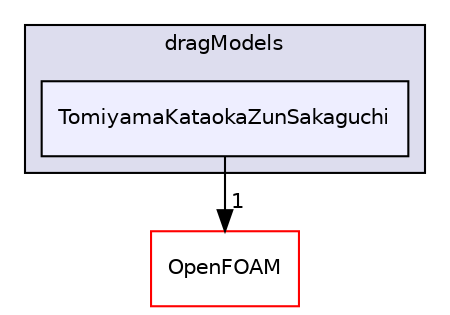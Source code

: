 digraph "src/phaseSystemModels/reactingEulerFoam/interfacialModels/dragModels/TomiyamaKataokaZunSakaguchi" {
  bgcolor=transparent;
  compound=true
  node [ fontsize="10", fontname="Helvetica"];
  edge [ labelfontsize="10", labelfontname="Helvetica"];
  subgraph clusterdir_326a3023cc127b39f379d1d16589515e {
    graph [ bgcolor="#ddddee", pencolor="black", label="dragModels" fontname="Helvetica", fontsize="10", URL="dir_326a3023cc127b39f379d1d16589515e.html"]
  dir_6f99225aaf42f726349bd308af77912b [shape=box, label="TomiyamaKataokaZunSakaguchi", style="filled", fillcolor="#eeeeff", pencolor="black", URL="dir_6f99225aaf42f726349bd308af77912b.html"];
  }
  dir_c5473ff19b20e6ec4dfe5c310b3778a8 [shape=box label="OpenFOAM" color="red" URL="dir_c5473ff19b20e6ec4dfe5c310b3778a8.html"];
  dir_6f99225aaf42f726349bd308af77912b->dir_c5473ff19b20e6ec4dfe5c310b3778a8 [headlabel="1", labeldistance=1.5 headhref="dir_003117_002151.html"];
}
